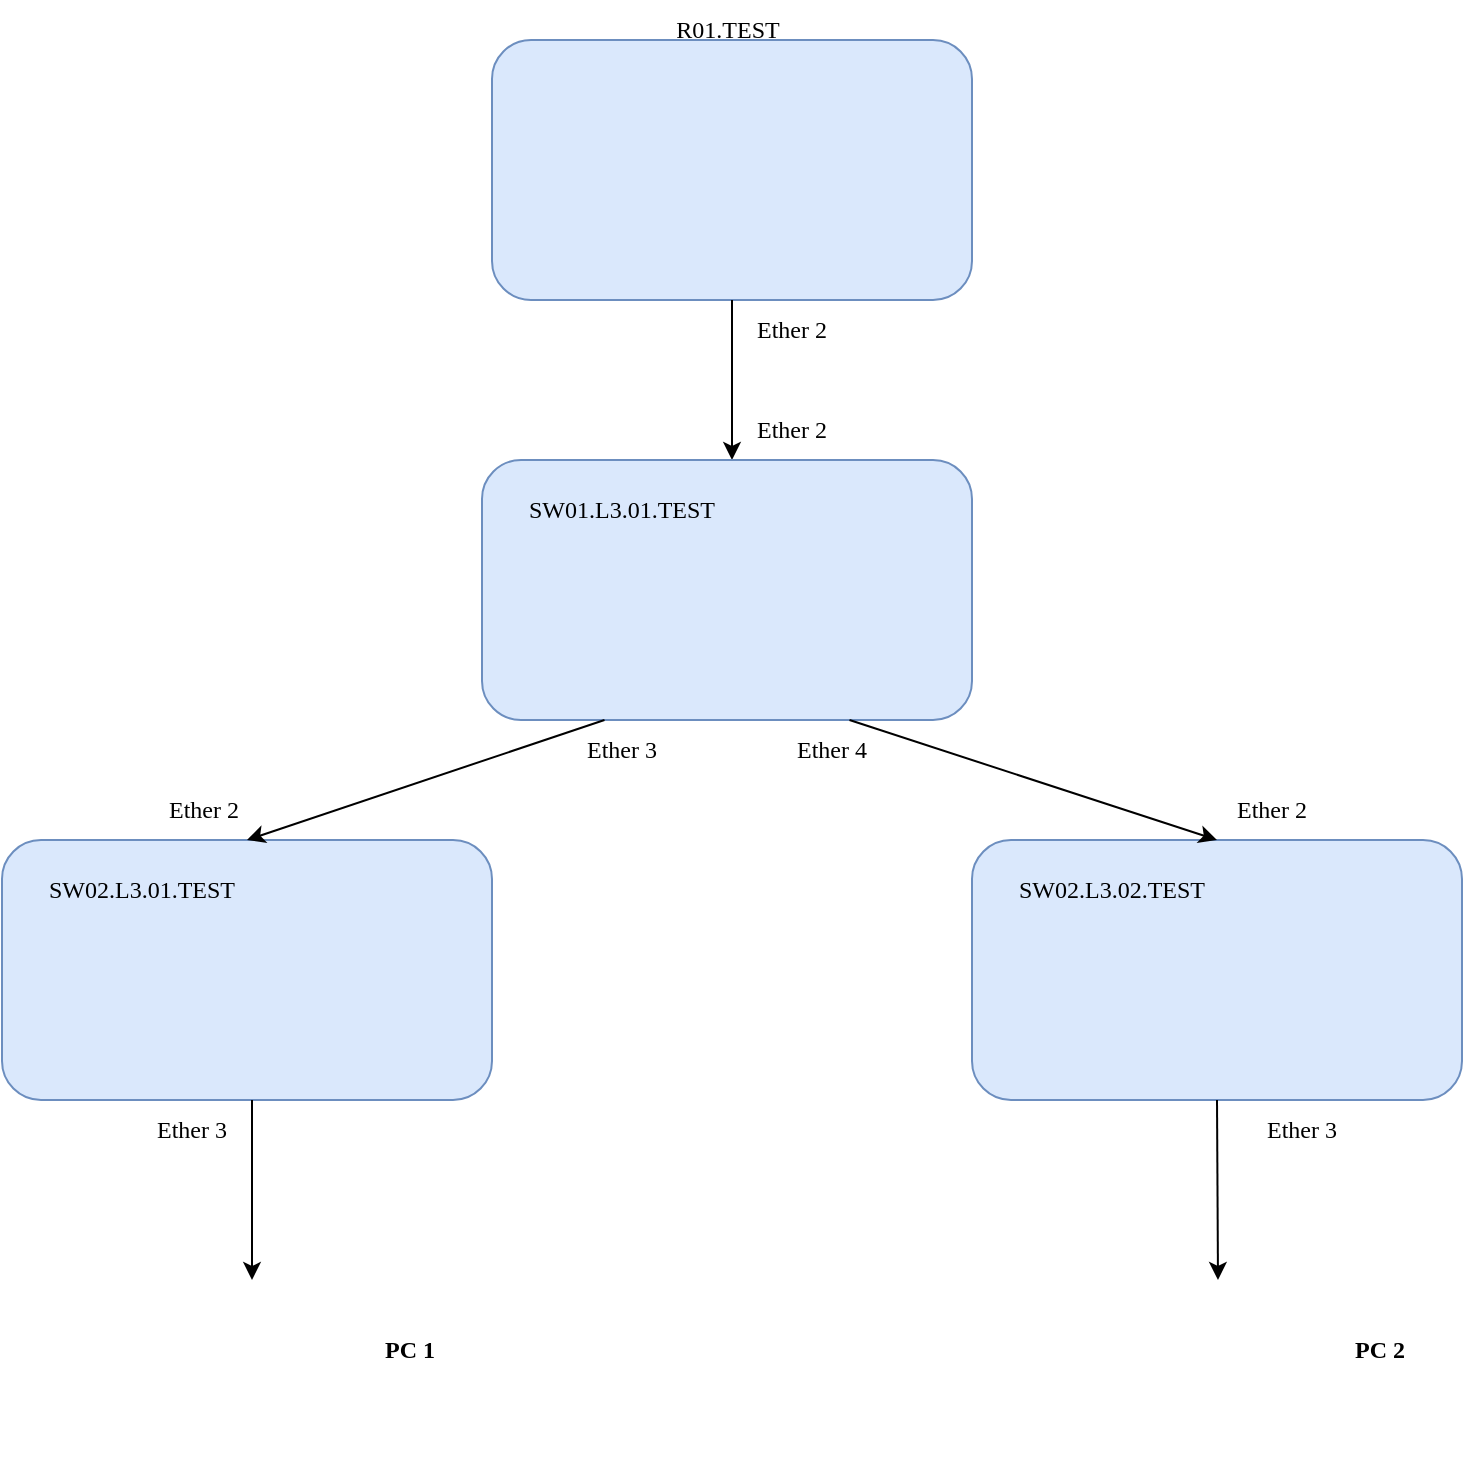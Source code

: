 <mxfile version="20.6.0" type="github">
  <diagram id="uutzl7AFgTpNWzsJFiEo" name="Страница 1">
    <mxGraphModel dx="1038" dy="547" grid="1" gridSize="10" guides="1" tooltips="1" connect="1" arrows="1" fold="1" page="1" pageScale="1" pageWidth="827" pageHeight="1169" math="0" shadow="0">
      <root>
        <mxCell id="0" />
        <mxCell id="1" parent="0" />
        <mxCell id="DxMs9hnSmxFhZr19seSd-1" value="" style="rounded=1;whiteSpace=wrap;html=1;fillColor=#dae8fc;strokeColor=#6c8ebf;fontFamily=Times New Roman;" parent="1" vertex="1">
          <mxGeometry x="280" y="20" width="240" height="130" as="geometry" />
        </mxCell>
        <mxCell id="DxMs9hnSmxFhZr19seSd-8" value="R01.TEST" style="text;html=1;strokeColor=none;fillColor=none;align=center;verticalAlign=middle;whiteSpace=wrap;rounded=0;fontFamily=Times New Roman;" parent="1" vertex="1">
          <mxGeometry x="367.5" width="60" height="30" as="geometry" />
        </mxCell>
        <mxCell id="DxMs9hnSmxFhZr19seSd-12" value="" style="endArrow=classic;html=1;rounded=0;labelBackgroundColor=#3333FF;fontFamily=Times New Roman;exitX=0.5;exitY=1;exitDx=0;exitDy=0;" parent="1" source="DxMs9hnSmxFhZr19seSd-1" edge="1">
          <mxGeometry width="50" height="50" relative="1" as="geometry">
            <mxPoint x="390" y="250" as="sourcePoint" />
            <mxPoint x="400" y="230" as="targetPoint" />
          </mxGeometry>
        </mxCell>
        <mxCell id="DxMs9hnSmxFhZr19seSd-13" value="" style="rounded=1;whiteSpace=wrap;html=1;fontFamily=Times New Roman;fillColor=#dae8fc;strokeColor=#6c8ebf;" parent="1" vertex="1">
          <mxGeometry x="275" y="230" width="245" height="130" as="geometry" />
        </mxCell>
        <mxCell id="DxMs9hnSmxFhZr19seSd-15" value="SW01.L3.01.TEST" style="text;html=1;strokeColor=none;fillColor=none;align=center;verticalAlign=middle;whiteSpace=wrap;rounded=0;fontFamily=Times New Roman;" parent="1" vertex="1">
          <mxGeometry x="280" y="240" width="130" height="30" as="geometry" />
        </mxCell>
        <mxCell id="DxMs9hnSmxFhZr19seSd-16" value="Ether 2" style="text;html=1;strokeColor=none;fillColor=none;align=center;verticalAlign=middle;whiteSpace=wrap;rounded=0;fontFamily=Times New Roman;" parent="1" vertex="1">
          <mxGeometry x="400" y="150" width="60" height="30" as="geometry" />
        </mxCell>
        <mxCell id="DxMs9hnSmxFhZr19seSd-17" value="Ether 2" style="text;html=1;strokeColor=none;fillColor=none;align=center;verticalAlign=middle;whiteSpace=wrap;rounded=0;fontFamily=Times New Roman;" parent="1" vertex="1">
          <mxGeometry x="400" y="200" width="60" height="30" as="geometry" />
        </mxCell>
        <mxCell id="DxMs9hnSmxFhZr19seSd-18" value="" style="rounded=1;whiteSpace=wrap;html=1;fontFamily=Times New Roman;fillColor=#dae8fc;strokeColor=#6c8ebf;" parent="1" vertex="1">
          <mxGeometry x="35" y="420" width="245" height="130" as="geometry" />
        </mxCell>
        <mxCell id="DxMs9hnSmxFhZr19seSd-19" value="SW02.L3.01.TEST" style="text;html=1;strokeColor=none;fillColor=none;align=center;verticalAlign=middle;whiteSpace=wrap;rounded=0;fontFamily=Times New Roman;" parent="1" vertex="1">
          <mxGeometry x="40" y="430" width="130" height="30" as="geometry" />
        </mxCell>
        <mxCell id="DxMs9hnSmxFhZr19seSd-20" value="" style="rounded=1;whiteSpace=wrap;html=1;fontFamily=Times New Roman;fillColor=#dae8fc;strokeColor=#6c8ebf;" parent="1" vertex="1">
          <mxGeometry x="520" y="420" width="245" height="130" as="geometry" />
        </mxCell>
        <mxCell id="DxMs9hnSmxFhZr19seSd-21" value="SW02.L3.02.TEST" style="text;html=1;strokeColor=none;fillColor=none;align=center;verticalAlign=middle;whiteSpace=wrap;rounded=0;fontFamily=Times New Roman;" parent="1" vertex="1">
          <mxGeometry x="525" y="430" width="130" height="30" as="geometry" />
        </mxCell>
        <mxCell id="DxMs9hnSmxFhZr19seSd-22" value="" style="endArrow=classic;html=1;rounded=0;labelBackgroundColor=#3333FF;fontFamily=Times New Roman;exitX=0.25;exitY=1;exitDx=0;exitDy=0;entryX=0.5;entryY=0;entryDx=0;entryDy=0;" parent="1" source="DxMs9hnSmxFhZr19seSd-13" target="DxMs9hnSmxFhZr19seSd-18" edge="1">
          <mxGeometry width="50" height="50" relative="1" as="geometry">
            <mxPoint x="370" y="400" as="sourcePoint" />
            <mxPoint x="420" y="350" as="targetPoint" />
          </mxGeometry>
        </mxCell>
        <mxCell id="DxMs9hnSmxFhZr19seSd-23" value="" style="endArrow=classic;html=1;rounded=0;labelBackgroundColor=#3333FF;fontFamily=Times New Roman;entryX=0.5;entryY=0;entryDx=0;entryDy=0;exitX=0.75;exitY=1;exitDx=0;exitDy=0;" parent="1" source="DxMs9hnSmxFhZr19seSd-13" target="DxMs9hnSmxFhZr19seSd-20" edge="1">
          <mxGeometry width="50" height="50" relative="1" as="geometry">
            <mxPoint x="440" y="470" as="sourcePoint" />
            <mxPoint x="420" y="350" as="targetPoint" />
          </mxGeometry>
        </mxCell>
        <mxCell id="DxMs9hnSmxFhZr19seSd-24" value="" style="endArrow=classic;html=1;rounded=0;labelBackgroundColor=#3333FF;fontFamily=Times New Roman;" parent="1" edge="1">
          <mxGeometry width="50" height="50" relative="1" as="geometry">
            <mxPoint x="160" y="550" as="sourcePoint" />
            <mxPoint x="160" y="640" as="targetPoint" />
          </mxGeometry>
        </mxCell>
        <mxCell id="DxMs9hnSmxFhZr19seSd-25" value="" style="endArrow=classic;html=1;rounded=0;labelBackgroundColor=#3333FF;fontFamily=Times New Roman;exitX=0.5;exitY=1;exitDx=0;exitDy=0;" parent="1" source="DxMs9hnSmxFhZr19seSd-20" edge="1">
          <mxGeometry width="50" height="50" relative="1" as="geometry">
            <mxPoint x="370" y="550" as="sourcePoint" />
            <mxPoint x="643" y="640" as="targetPoint" />
          </mxGeometry>
        </mxCell>
        <mxCell id="DxMs9hnSmxFhZr19seSd-28" value="" style="shape=image;verticalLabelPosition=bottom;labelBackgroundColor=default;verticalAlign=top;aspect=fixed;imageAspect=0;image=https://cdn-icons-png.flaticon.com/512/130/130258.png;clipPath=inset(0% 4.67% 27% 1.67%);" parent="1" vertex="1">
          <mxGeometry x="106.17" y="660" width="102.65" height="80" as="geometry" />
        </mxCell>
        <mxCell id="DxMs9hnSmxFhZr19seSd-29" value="" style="shape=image;verticalLabelPosition=bottom;labelBackgroundColor=default;verticalAlign=top;aspect=fixed;imageAspect=0;image=https://cdn-icons-png.flaticon.com/512/130/130258.png;clipPath=inset(0% 4.67% 27% 1.67%);" parent="1" vertex="1">
          <mxGeometry x="591.17" y="660" width="102.65" height="80" as="geometry" />
        </mxCell>
        <mxCell id="DxMs9hnSmxFhZr19seSd-30" value="&lt;b&gt;PC 1&lt;/b&gt;" style="text;html=1;strokeColor=none;fillColor=none;align=center;verticalAlign=middle;whiteSpace=wrap;rounded=0;fontFamily=Times New Roman;" parent="1" vertex="1">
          <mxGeometry x="208.82" y="660" width="60" height="30" as="geometry" />
        </mxCell>
        <mxCell id="DxMs9hnSmxFhZr19seSd-31" value="&lt;b&gt;PC 2&lt;/b&gt;" style="text;html=1;strokeColor=none;fillColor=none;align=center;verticalAlign=middle;whiteSpace=wrap;rounded=0;fontFamily=Times New Roman;" parent="1" vertex="1">
          <mxGeometry x="693.82" y="660" width="60" height="30" as="geometry" />
        </mxCell>
        <mxCell id="DxMs9hnSmxFhZr19seSd-32" value="Ether 3" style="text;html=1;strokeColor=none;fillColor=none;align=center;verticalAlign=middle;whiteSpace=wrap;rounded=0;fontFamily=Times New Roman;" parent="1" vertex="1">
          <mxGeometry x="315" y="360" width="60" height="30" as="geometry" />
        </mxCell>
        <mxCell id="DxMs9hnSmxFhZr19seSd-33" value="Ether 4" style="text;html=1;strokeColor=none;fillColor=none;align=center;verticalAlign=middle;whiteSpace=wrap;rounded=0;fontFamily=Times New Roman;" parent="1" vertex="1">
          <mxGeometry x="420" y="360" width="60" height="30" as="geometry" />
        </mxCell>
        <mxCell id="DxMs9hnSmxFhZr19seSd-34" value="Ether 2" style="text;html=1;strokeColor=none;fillColor=none;align=center;verticalAlign=middle;whiteSpace=wrap;rounded=0;fontFamily=Times New Roman;" parent="1" vertex="1">
          <mxGeometry x="106.17" y="390" width="60" height="30" as="geometry" />
        </mxCell>
        <mxCell id="DxMs9hnSmxFhZr19seSd-35" value="Ether 2" style="text;html=1;strokeColor=none;fillColor=none;align=center;verticalAlign=middle;whiteSpace=wrap;rounded=0;fontFamily=Times New Roman;" parent="1" vertex="1">
          <mxGeometry x="640" y="390" width="60" height="30" as="geometry" />
        </mxCell>
        <mxCell id="DxMs9hnSmxFhZr19seSd-36" value="Ether 3" style="text;html=1;strokeColor=none;fillColor=none;align=center;verticalAlign=middle;whiteSpace=wrap;rounded=0;fontFamily=Times New Roman;" parent="1" vertex="1">
          <mxGeometry x="100" y="550" width="60" height="30" as="geometry" />
        </mxCell>
        <mxCell id="DxMs9hnSmxFhZr19seSd-37" value="Ether 3" style="text;html=1;strokeColor=none;fillColor=none;align=center;verticalAlign=middle;whiteSpace=wrap;rounded=0;fontFamily=Times New Roman;" parent="1" vertex="1">
          <mxGeometry x="655" y="550" width="60" height="30" as="geometry" />
        </mxCell>
      </root>
    </mxGraphModel>
  </diagram>
</mxfile>
